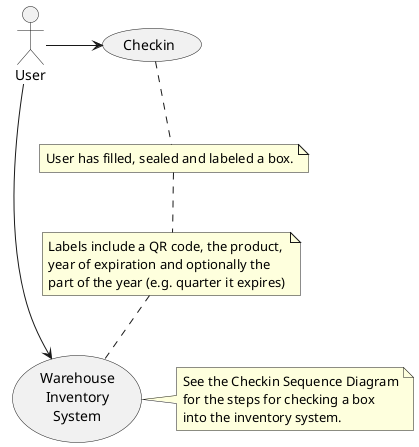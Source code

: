 @startuml
(Warehouse\nInventory\nSystem) as (Use)

User -> (Checkin)
User --> (Use)

note right of (Use)
See the Checkin Sequence Diagram
for the steps for checking a box
into the inventory system.
end note

note "User has filled, sealed and labeled a box." as N2
(Checkin) .. N2

note as N3
Labels include a QR code, the product,
year of expiration and optionally the
part of the year (e.g. quarter it expires)
end note
N2 .. N3

N3 ..(Use)
@enduml
